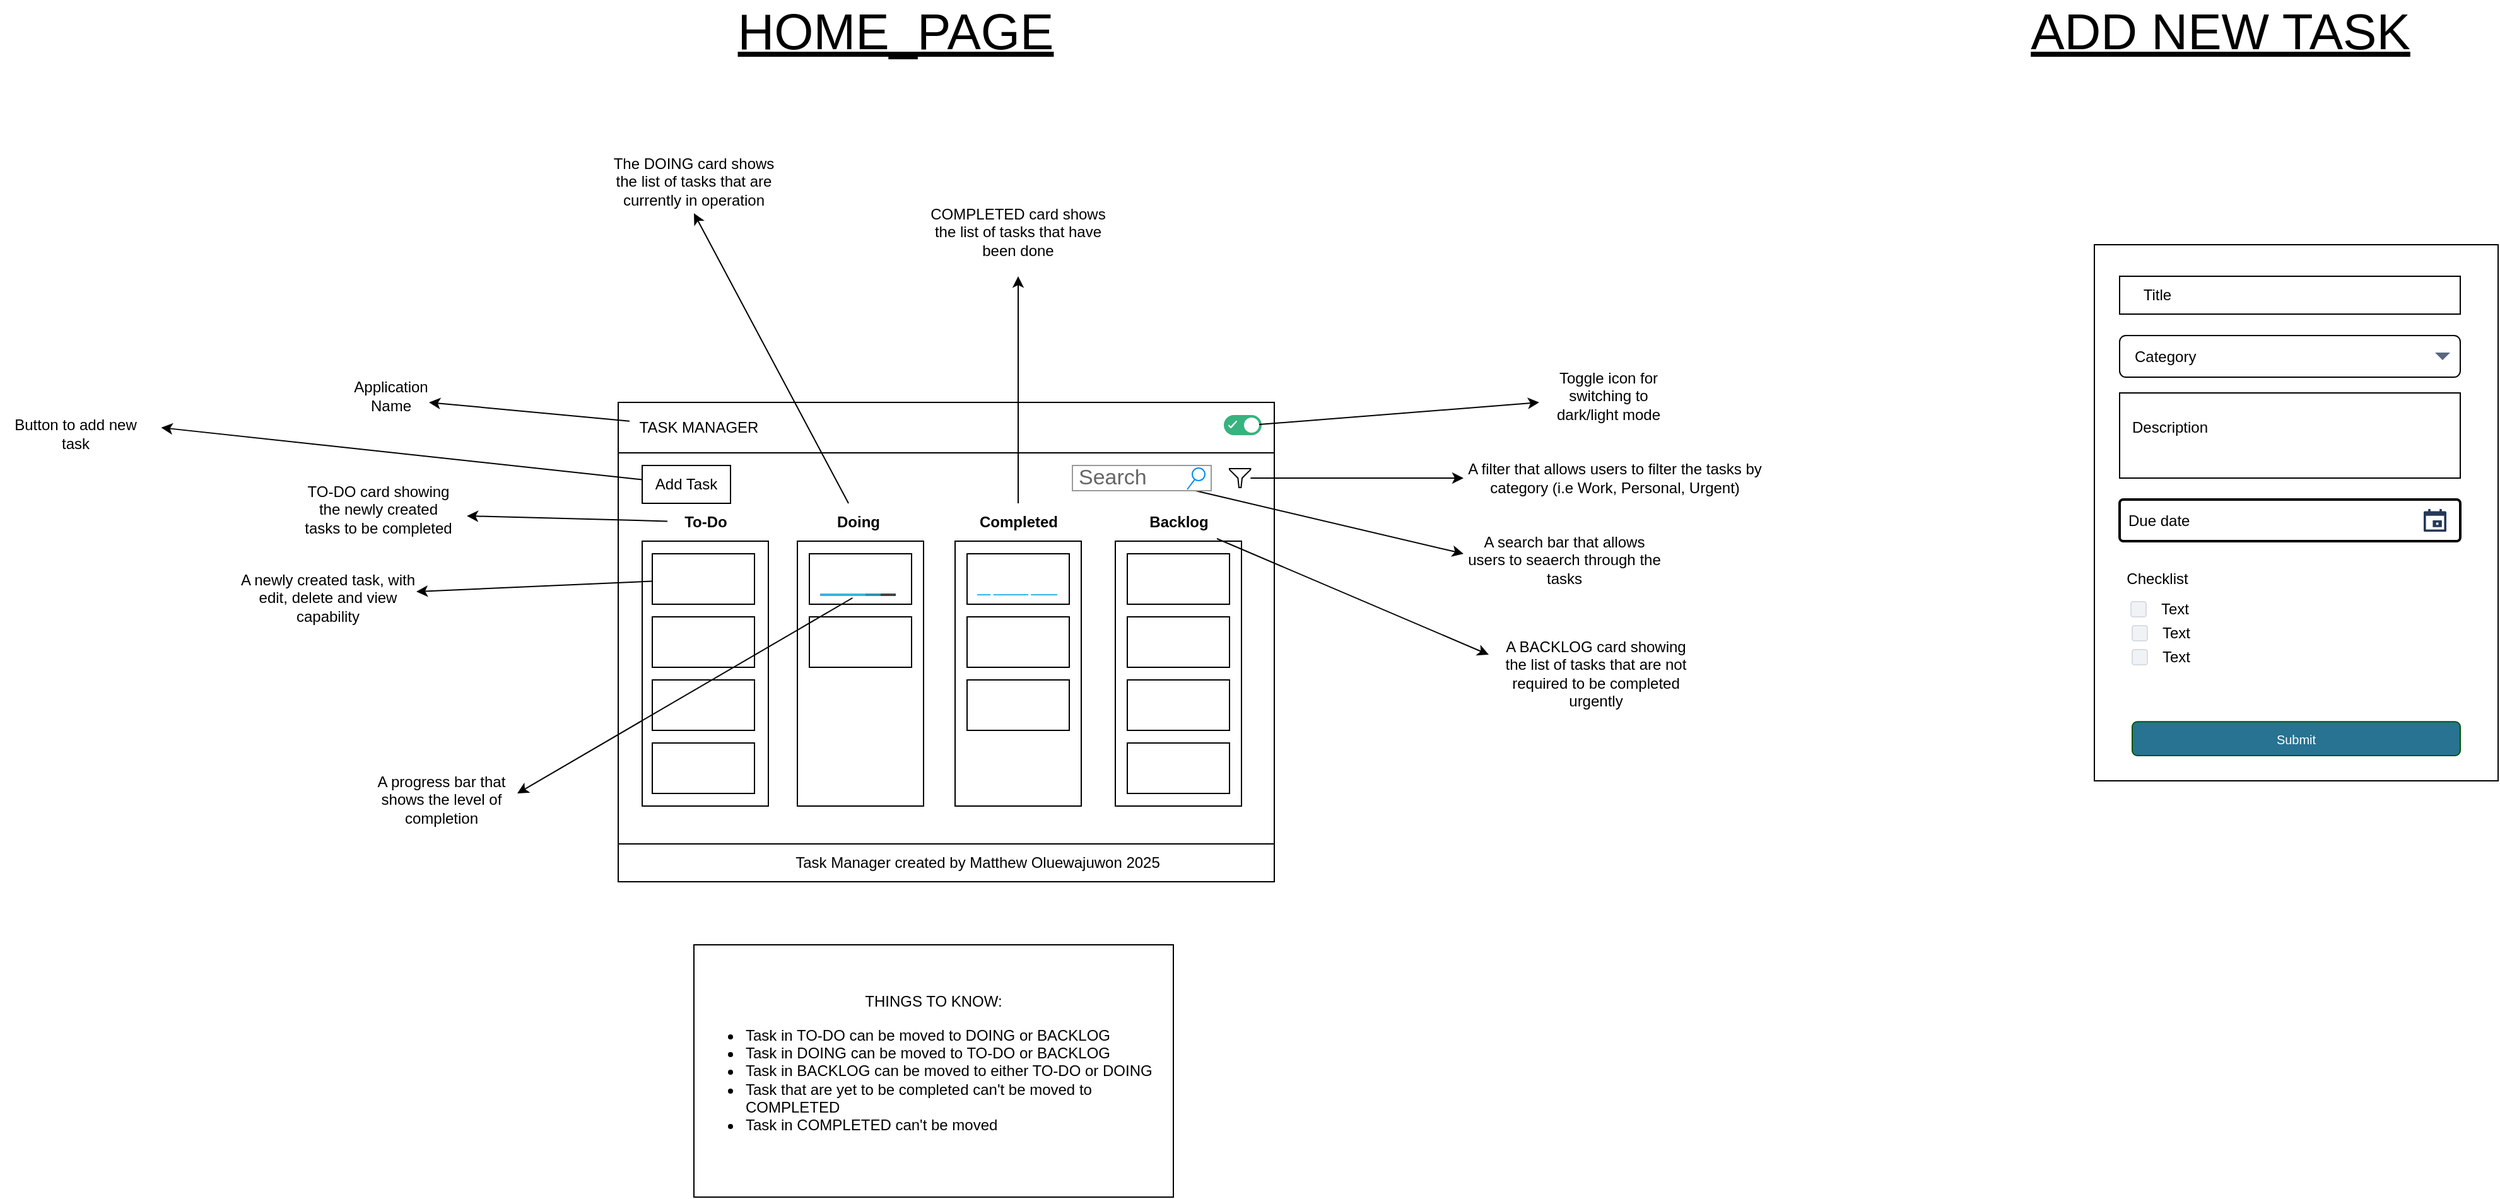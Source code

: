 <mxfile>
    <diagram id="ljIOc5DwpxO2qWYrXbpF" name="Page-1">
        <mxGraphModel dx="1918" dy="1594" grid="1" gridSize="10" guides="1" tooltips="1" connect="1" arrows="1" fold="1" page="1" pageScale="1" pageWidth="850" pageHeight="1100" math="0" shadow="0">
            <root>
                <mxCell id="0"/>
                <mxCell id="1" parent="0"/>
                <mxCell id="2" value="" style="whiteSpace=wrap;html=1;" vertex="1" parent="1">
                    <mxGeometry x="90" y="80" width="520" height="380" as="geometry"/>
                </mxCell>
                <mxCell id="28" value="" style="whiteSpace=wrap;html=1;" vertex="1" parent="1">
                    <mxGeometry x="90" y="80" width="520" height="40" as="geometry"/>
                </mxCell>
                <mxCell id="3" value="" style="whiteSpace=wrap;html=1;" vertex="1" parent="1">
                    <mxGeometry x="109" y="190" width="100" height="210" as="geometry"/>
                </mxCell>
                <mxCell id="4" value="" style="whiteSpace=wrap;html=1;" vertex="1" parent="1">
                    <mxGeometry x="232" y="190" width="100" height="210" as="geometry"/>
                </mxCell>
                <mxCell id="5" value="" style="whiteSpace=wrap;html=1;" vertex="1" parent="1">
                    <mxGeometry x="357" y="190" width="100" height="210" as="geometry"/>
                </mxCell>
                <mxCell id="6" value="" style="whiteSpace=wrap;html=1;" vertex="1" parent="1">
                    <mxGeometry x="484" y="190" width="100" height="210" as="geometry"/>
                </mxCell>
                <mxCell id="36" style="edgeStyle=none;html=1;" edge="1" parent="1" source="7">
                    <mxGeometry relative="1" as="geometry">
                        <mxPoint x="-30.0" y="170" as="targetPoint"/>
                    </mxGeometry>
                </mxCell>
                <mxCell id="7" value="&lt;b&gt;To-Do&lt;/b&gt;" style="text;strokeColor=none;align=center;fillColor=none;html=1;verticalAlign=middle;whiteSpace=wrap;rounded=0;" vertex="1" parent="1">
                    <mxGeometry x="129" y="160" width="61" height="30" as="geometry"/>
                </mxCell>
                <mxCell id="44" style="edgeStyle=none;html=1;" edge="1" parent="1" source="8">
                    <mxGeometry relative="1" as="geometry">
                        <mxPoint x="150" y="-70" as="targetPoint"/>
                    </mxGeometry>
                </mxCell>
                <mxCell id="8" value="&lt;b&gt;Doing&lt;/b&gt;" style="text;strokeColor=none;align=center;fillColor=none;html=1;verticalAlign=middle;whiteSpace=wrap;rounded=0;" vertex="1" parent="1">
                    <mxGeometry x="250" y="160" width="61" height="30" as="geometry"/>
                </mxCell>
                <mxCell id="42" style="edgeStyle=none;html=1;" edge="1" parent="1" source="9">
                    <mxGeometry relative="1" as="geometry">
                        <mxPoint x="407" y="-20" as="targetPoint"/>
                    </mxGeometry>
                </mxCell>
                <mxCell id="9" value="&lt;b&gt;Completed&lt;/b&gt;" style="text;strokeColor=none;align=center;fillColor=none;html=1;verticalAlign=middle;whiteSpace=wrap;rounded=0;" vertex="1" parent="1">
                    <mxGeometry x="376.5" y="160" width="61" height="30" as="geometry"/>
                </mxCell>
                <mxCell id="40" style="edgeStyle=none;html=1;" edge="1" parent="1" source="10">
                    <mxGeometry relative="1" as="geometry">
                        <mxPoint x="780" y="280" as="targetPoint"/>
                    </mxGeometry>
                </mxCell>
                <mxCell id="10" value="&lt;b&gt;Backlog&lt;/b&gt;" style="text;strokeColor=none;align=center;fillColor=none;html=1;verticalAlign=middle;whiteSpace=wrap;rounded=0;" vertex="1" parent="1">
                    <mxGeometry x="503.5" y="160" width="61" height="30" as="geometry"/>
                </mxCell>
                <mxCell id="12" value="" style="fillColor=#36B37E;strokeColor=none;rounded=1;arcSize=50;sketch=0;hachureGap=4;pointerEvents=0;fontFamily=Architects Daughter;fontSource=https%3A%2F%2Ffonts.googleapis.com%2Fcss%3Ffamily%3DArchitects%2BDaughter;fontSize=20;" vertex="1" parent="1">
                    <mxGeometry x="570" y="90" width="30" height="16" as="geometry"/>
                </mxCell>
                <mxCell id="14" value="" style="html=1;shadow=0;dashed=0;shape=mxgraph.atlassian.check;strokeColor=#ffffff;sketch=1;hachureGap=4;pointerEvents=0;fontFamily=Architects Daughter;fontSource=https%3A%2F%2Ffonts.googleapis.com%2Fcss%3Ffamily%3DArchitects%2BDaughter;fontSize=20;" vertex="1" parent="12">
                    <mxGeometry y="0.5" width="6" height="5" relative="1" as="geometry">
                        <mxPoint x="4" y="-3" as="offset"/>
                    </mxGeometry>
                </mxCell>
                <mxCell id="13" value="" style="shape=ellipse;strokeColor=none;fillColor=#ffffff;sketch=0;hachureGap=4;pointerEvents=0;fontFamily=Architects Daughter;fontSource=https%3A%2F%2Ffonts.googleapis.com%2Fcss%3Ffamily%3DArchitects%2BDaughter;fontSize=20;" vertex="1" parent="12">
                    <mxGeometry x="1" y="0.5" width="12" height="12" relative="1" as="geometry">
                        <mxPoint x="-14" y="-6" as="offset"/>
                    </mxGeometry>
                </mxCell>
                <mxCell id="34" style="edgeStyle=none;html=1;" edge="1" parent="12" source="13">
                    <mxGeometry relative="1" as="geometry">
                        <mxPoint x="250" y="-10" as="targetPoint"/>
                    </mxGeometry>
                </mxCell>
                <mxCell id="38" style="edgeStyle=none;html=1;" edge="1" parent="1" source="15">
                    <mxGeometry relative="1" as="geometry">
                        <mxPoint x="-70" y="230" as="targetPoint"/>
                    </mxGeometry>
                </mxCell>
                <mxCell id="15" value="" style="whiteSpace=wrap;html=1;" vertex="1" parent="1">
                    <mxGeometry x="117" y="200" width="81" height="40" as="geometry"/>
                </mxCell>
                <mxCell id="16" value="" style="whiteSpace=wrap;html=1;" vertex="1" parent="1">
                    <mxGeometry x="117" y="250" width="81" height="40" as="geometry"/>
                </mxCell>
                <mxCell id="17" value="" style="whiteSpace=wrap;html=1;" vertex="1" parent="1">
                    <mxGeometry x="117" y="300" width="81" height="40" as="geometry"/>
                </mxCell>
                <mxCell id="18" value="" style="whiteSpace=wrap;html=1;" vertex="1" parent="1">
                    <mxGeometry x="117" y="350" width="81" height="40" as="geometry"/>
                </mxCell>
                <mxCell id="19" value="" style="whiteSpace=wrap;html=1;" vertex="1" parent="1">
                    <mxGeometry x="241.5" y="200" width="81" height="40" as="geometry"/>
                </mxCell>
                <mxCell id="20" value="" style="whiteSpace=wrap;html=1;" vertex="1" parent="1">
                    <mxGeometry x="241.5" y="250" width="81" height="40" as="geometry"/>
                </mxCell>
                <mxCell id="21" value="" style="whiteSpace=wrap;html=1;" vertex="1" parent="1">
                    <mxGeometry x="366.5" y="200" width="81" height="40" as="geometry"/>
                </mxCell>
                <mxCell id="22" value="" style="whiteSpace=wrap;html=1;" vertex="1" parent="1">
                    <mxGeometry x="366.5" y="250" width="81" height="40" as="geometry"/>
                </mxCell>
                <mxCell id="23" value="" style="whiteSpace=wrap;html=1;" vertex="1" parent="1">
                    <mxGeometry x="366.5" y="300" width="81" height="40" as="geometry"/>
                </mxCell>
                <mxCell id="24" value="" style="whiteSpace=wrap;html=1;" vertex="1" parent="1">
                    <mxGeometry x="493.5" y="200" width="81" height="40" as="geometry"/>
                </mxCell>
                <mxCell id="25" value="" style="whiteSpace=wrap;html=1;" vertex="1" parent="1">
                    <mxGeometry x="493.5" y="250" width="81" height="40" as="geometry"/>
                </mxCell>
                <mxCell id="26" value="" style="whiteSpace=wrap;html=1;" vertex="1" parent="1">
                    <mxGeometry x="493.5" y="300" width="81" height="40" as="geometry"/>
                </mxCell>
                <mxCell id="27" value="" style="whiteSpace=wrap;html=1;" vertex="1" parent="1">
                    <mxGeometry x="493.5" y="350" width="81" height="40" as="geometry"/>
                </mxCell>
                <mxCell id="31" style="edgeStyle=none;html=1;" edge="1" parent="1" source="11">
                    <mxGeometry relative="1" as="geometry">
                        <mxPoint x="-60" y="80" as="targetPoint"/>
                    </mxGeometry>
                </mxCell>
                <mxCell id="11" value="TASK MANAGER" style="text;strokeColor=none;align=center;fillColor=none;html=1;verticalAlign=middle;whiteSpace=wrap;rounded=0;" vertex="1" parent="1">
                    <mxGeometry x="99" y="90" width="110" height="20" as="geometry"/>
                </mxCell>
                <mxCell id="32" value="Application Name" style="text;strokeColor=none;align=center;fillColor=none;html=1;verticalAlign=middle;whiteSpace=wrap;rounded=0;" vertex="1" parent="1">
                    <mxGeometry x="-120" y="60" width="60" height="30" as="geometry"/>
                </mxCell>
                <mxCell id="35" value="Toggle icon for switching to dark/light mode" style="text;strokeColor=none;align=center;fillColor=none;html=1;verticalAlign=middle;whiteSpace=wrap;rounded=0;" vertex="1" parent="1">
                    <mxGeometry x="820" y="60" width="110" height="30" as="geometry"/>
                </mxCell>
                <mxCell id="37" value="TO-DO card showing the newly created tasks to be completed" style="text;strokeColor=none;align=center;fillColor=none;html=1;verticalAlign=middle;whiteSpace=wrap;rounded=0;" vertex="1" parent="1">
                    <mxGeometry x="-160" y="150" width="120" height="30" as="geometry"/>
                </mxCell>
                <mxCell id="39" value="A newly created task, with edit, delete and view capability" style="text;strokeColor=none;align=center;fillColor=none;html=1;verticalAlign=middle;whiteSpace=wrap;rounded=0;" vertex="1" parent="1">
                    <mxGeometry x="-220" y="220" width="160" height="30" as="geometry"/>
                </mxCell>
                <mxCell id="41" value="A BACKLOG card showing the list of tasks that are not required to be completed urgently" style="text;strokeColor=none;align=center;fillColor=none;html=1;verticalAlign=middle;whiteSpace=wrap;rounded=0;" vertex="1" parent="1">
                    <mxGeometry x="790" y="280" width="150" height="30" as="geometry"/>
                </mxCell>
                <mxCell id="43" value="COMPLETED card shows the list of tasks that have been done" style="text;strokeColor=none;align=center;fillColor=none;html=1;verticalAlign=middle;whiteSpace=wrap;rounded=0;" vertex="1" parent="1">
                    <mxGeometry x="332" y="-70" width="150" height="30" as="geometry"/>
                </mxCell>
                <mxCell id="45" value="The DOING card shows the list of tasks that are currently in operation" style="text;strokeColor=none;align=center;fillColor=none;html=1;verticalAlign=middle;whiteSpace=wrap;rounded=0;" vertex="1" parent="1">
                    <mxGeometry x="80" y="-110" width="140" height="30" as="geometry"/>
                </mxCell>
                <mxCell id="46" value="" style="whiteSpace=wrap;html=1;" vertex="1" parent="1">
                    <mxGeometry x="90" y="430" width="520" height="30" as="geometry"/>
                </mxCell>
                <mxCell id="47" value="Task Manager created by Matthew Oluewajuwon 2025" style="text;strokeColor=none;align=center;fillColor=none;html=1;verticalAlign=middle;whiteSpace=wrap;rounded=0;" vertex="1" parent="1">
                    <mxGeometry x="210" y="437" width="330" height="15" as="geometry"/>
                </mxCell>
                <mxCell id="50" style="edgeStyle=none;html=1;" edge="1" parent="1" source="48">
                    <mxGeometry relative="1" as="geometry">
                        <mxPoint x="10.0" y="390.0" as="targetPoint"/>
                    </mxGeometry>
                </mxCell>
                <mxCell id="48" value="" style="verticalLabelPosition=bottom;verticalAlign=top;html=1;shadow=0;dashed=0;strokeWidth=1;shape=mxgraph.android.progressBar;strokeColor=#33b5e5;dx1=0.8;dx2=0.6;strokeWidth=2;" vertex="1" parent="1">
                    <mxGeometry x="250" y="230" width="60" height="5" as="geometry"/>
                </mxCell>
                <mxCell id="49" value="" style="verticalLabelPosition=bottom;verticalAlign=top;html=1;shadow=0;dashed=0;strokeWidth=1;shape=mxgraph.android.indeterminate_progress_bar;strokeColor=#33B5E5;pointerEvents=1" vertex="1" parent="1">
                    <mxGeometry x="374.5" y="230" width="63.5" height="5" as="geometry"/>
                </mxCell>
                <mxCell id="51" value="A progress bar that shows the level of completion" style="text;strokeColor=none;align=center;fillColor=none;html=1;verticalAlign=middle;whiteSpace=wrap;rounded=0;" vertex="1" parent="1">
                    <mxGeometry x="-110" y="380" width="120" height="30" as="geometry"/>
                </mxCell>
                <mxCell id="54" style="edgeStyle=none;html=1;" edge="1" parent="1" source="52">
                    <mxGeometry relative="1" as="geometry">
                        <mxPoint x="760" y="200" as="targetPoint"/>
                    </mxGeometry>
                </mxCell>
                <mxCell id="52" value="Search" style="strokeWidth=1;shadow=0;dashed=0;align=center;html=1;shape=mxgraph.mockup.forms.searchBox;strokeColor=#999999;mainText=;strokeColor2=#008cff;fontColor=#666666;fontSize=17;align=left;spacingLeft=3;" vertex="1" parent="1">
                    <mxGeometry x="450" y="130" width="110" height="20" as="geometry"/>
                </mxCell>
                <mxCell id="55" value="A search bar that allows users to seaerch through the tasks" style="text;strokeColor=none;align=center;fillColor=none;html=1;verticalAlign=middle;whiteSpace=wrap;rounded=0;" vertex="1" parent="1">
                    <mxGeometry x="760" y="190" width="160" height="30" as="geometry"/>
                </mxCell>
                <mxCell id="57" style="edgeStyle=none;html=1;" edge="1" parent="1" source="56">
                    <mxGeometry relative="1" as="geometry">
                        <mxPoint x="760" y="140" as="targetPoint"/>
                    </mxGeometry>
                </mxCell>
                <mxCell id="56" value="" style="sketch=0;aspect=fixed;pointerEvents=1;shadow=0;dashed=0;html=1;labelPosition=center;verticalLabelPosition=bottom;verticalAlign=top;align=center;shape=mxgraph.mscae.enterprise.filter" vertex="1" parent="1">
                    <mxGeometry x="574.5" y="132.5" width="16.67" height="15" as="geometry"/>
                </mxCell>
                <mxCell id="58" value="A filter that allows users to filter the tasks by category (i.e Work, Personal, Urgent)" style="text;strokeColor=none;align=center;fillColor=none;html=1;verticalAlign=middle;whiteSpace=wrap;rounded=0;" vertex="1" parent="1">
                    <mxGeometry x="760" y="125" width="240" height="30" as="geometry"/>
                </mxCell>
                <mxCell id="59" value="THINGS TO KNOW:&lt;br&gt;&lt;ul&gt;&lt;li style=&quot;text-align: left;&quot;&gt;Task in TO-DO can be moved to DOING or BACKLOG&lt;/li&gt;&lt;li style=&quot;text-align: left;&quot;&gt;Task in DOING can be moved to TO-DO or BACKLOG&lt;/li&gt;&lt;li style=&quot;text-align: left;&quot;&gt;Task in BACKLOG can be moved to either TO-DO or DOING&lt;/li&gt;&lt;li style=&quot;text-align: left;&quot;&gt;Task that are yet to be completed can't be moved to COMPLETED&lt;/li&gt;&lt;li style=&quot;text-align: left;&quot;&gt;Task in COMPLETED can't be moved&lt;/li&gt;&lt;/ul&gt;" style="whiteSpace=wrap;html=1;" vertex="1" parent="1">
                    <mxGeometry x="150" y="510" width="380" height="200" as="geometry"/>
                </mxCell>
                <mxCell id="61" style="edgeStyle=none;html=1;" edge="1" parent="1" source="60">
                    <mxGeometry relative="1" as="geometry">
                        <mxPoint x="-272.222" y="100" as="targetPoint"/>
                    </mxGeometry>
                </mxCell>
                <mxCell id="60" value="Add Task" style="whiteSpace=wrap;html=1;" vertex="1" parent="1">
                    <mxGeometry x="109" y="130" width="70" height="30" as="geometry"/>
                </mxCell>
                <mxCell id="62" value="Button to add new task" style="text;strokeColor=none;align=center;fillColor=none;html=1;verticalAlign=middle;whiteSpace=wrap;rounded=0;" vertex="1" parent="1">
                    <mxGeometry x="-400" y="90" width="120" height="30" as="geometry"/>
                </mxCell>
                <mxCell id="63" value="&lt;font style=&quot;font-size: 40px;&quot;&gt;&lt;u&gt;HOME_PAGE&lt;/u&gt;&lt;/font&gt;" style="text;strokeColor=none;align=center;fillColor=none;html=1;verticalAlign=middle;whiteSpace=wrap;rounded=0;" vertex="1" parent="1">
                    <mxGeometry x="80" y="-230" width="460" height="30" as="geometry"/>
                </mxCell>
                <mxCell id="64" value="ADD NEW TASK" style="text;strokeColor=none;align=center;fillColor=none;html=1;verticalAlign=middle;whiteSpace=wrap;rounded=0;fontSize=40;fontStyle=4" vertex="1" parent="1">
                    <mxGeometry x="1180" y="-230" width="360" height="30" as="geometry"/>
                </mxCell>
                <mxCell id="65" value="" style="whiteSpace=wrap;html=1;fontSize=40;" vertex="1" parent="1">
                    <mxGeometry x="1260" y="-45" width="320" height="425" as="geometry"/>
                </mxCell>
                <mxCell id="66" value="" style="whiteSpace=wrap;html=1;fontSize=41;" vertex="1" parent="1">
                    <mxGeometry x="1280" y="-20" width="270" height="30" as="geometry"/>
                </mxCell>
                <mxCell id="67" value="Title" style="text;strokeColor=none;align=center;fillColor=none;html=1;verticalAlign=middle;whiteSpace=wrap;rounded=0;fontSize=12;" vertex="1" parent="1">
                    <mxGeometry x="1280" y="-20" width="60" height="30" as="geometry"/>
                </mxCell>
                <mxCell id="68" value="Category" style="rounded=1;html=1;align=left;fontSize=12;spacingLeft=10;sketch=0;" vertex="1" parent="1">
                    <mxGeometry x="1280" y="27" width="270" height="33" as="geometry"/>
                </mxCell>
                <mxCell id="69" value="" style="shape=triangle;direction=south;fillColor=#596780;strokeColor=none;html=1;sketch=0;fontSize=12;" vertex="1" parent="68">
                    <mxGeometry x="1" y="0.5" width="12" height="6" relative="1" as="geometry">
                        <mxPoint x="-20" y="-3" as="offset"/>
                    </mxGeometry>
                </mxCell>
                <mxCell id="71" value="" style="whiteSpace=wrap;html=1;fontSize=12;" vertex="1" parent="1">
                    <mxGeometry x="1280" y="72.5" width="270" height="67.5" as="geometry"/>
                </mxCell>
                <mxCell id="72" value="Description" style="text;strokeColor=none;align=center;fillColor=none;html=1;verticalAlign=middle;whiteSpace=wrap;rounded=0;fontSize=12;" vertex="1" parent="1">
                    <mxGeometry x="1290" y="85" width="60" height="30" as="geometry"/>
                </mxCell>
                <mxCell id="131" value="Due date" style="rounded=1;arcSize=9;align=left;spacingLeft=5;html=1;strokeWidth=2;fontSize=12" vertex="1" parent="1">
                    <mxGeometry x="1280" y="157" width="270" height="33" as="geometry"/>
                </mxCell>
                <mxCell id="132" value="" style="shape=mxgraph.gmdl.calendar;fillColor=#253858;strokeColor=none;fontSize=12;fontColor=default;labelBackgroundColor=none;" vertex="1" parent="131">
                    <mxGeometry x="1" y="0.5" width="18" height="18" relative="1" as="geometry">
                        <mxPoint x="-29" y="-9" as="offset"/>
                    </mxGeometry>
                </mxCell>
                <mxCell id="187" value="Checklist" style="text;strokeColor=none;align=center;fillColor=none;html=1;verticalAlign=middle;whiteSpace=wrap;rounded=0;labelBackgroundColor=none;fontSize=12;fontColor=default;" vertex="1" parent="1">
                    <mxGeometry x="1280" y="205" width="60" height="30" as="geometry"/>
                </mxCell>
                <mxCell id="190" value="Text" style="rounded=1;fillColor=#F0F2F5;strokeColor=#D8DCE3;align=left;verticalAlign=middle;fontStyle=0;fontSize=12;labelPosition=right;verticalLabelPosition=middle;spacingLeft=10;html=1;shadow=0;dashed=0;labelBackgroundColor=none;fontColor=default;" vertex="1" parent="1">
                    <mxGeometry x="1289" y="238" width="12" height="12" as="geometry"/>
                </mxCell>
                <mxCell id="195" value="Text" style="rounded=1;fillColor=#F0F2F5;strokeColor=#D8DCE3;align=left;verticalAlign=middle;fontStyle=0;fontSize=12;labelPosition=right;verticalLabelPosition=middle;spacingLeft=10;html=1;shadow=0;dashed=0;labelBackgroundColor=none;fontColor=default;" vertex="1" parent="1">
                    <mxGeometry x="1290" y="257" width="12" height="12" as="geometry"/>
                </mxCell>
                <mxCell id="196" value="Text" style="rounded=1;fillColor=#F0F2F5;strokeColor=#D8DCE3;align=left;verticalAlign=middle;fontStyle=0;fontSize=12;labelPosition=right;verticalLabelPosition=middle;spacingLeft=10;html=1;shadow=0;dashed=0;labelBackgroundColor=none;fontColor=default;" vertex="1" parent="1">
                    <mxGeometry x="1290" y="276" width="12" height="12" as="geometry"/>
                </mxCell>
                <mxCell id="197" value="Submit" style="rounded=1;html=1;shadow=0;dashed=0;whiteSpace=wrap;fontSize=10;fillColor=#287292;align=center;strokeColor=#005700;fontColor=#ffffff;labelBackgroundColor=none;" vertex="1" parent="1">
                    <mxGeometry x="1290" y="333.12" width="260" height="26.88" as="geometry"/>
                </mxCell>
            </root>
        </mxGraphModel>
    </diagram>
</mxfile>